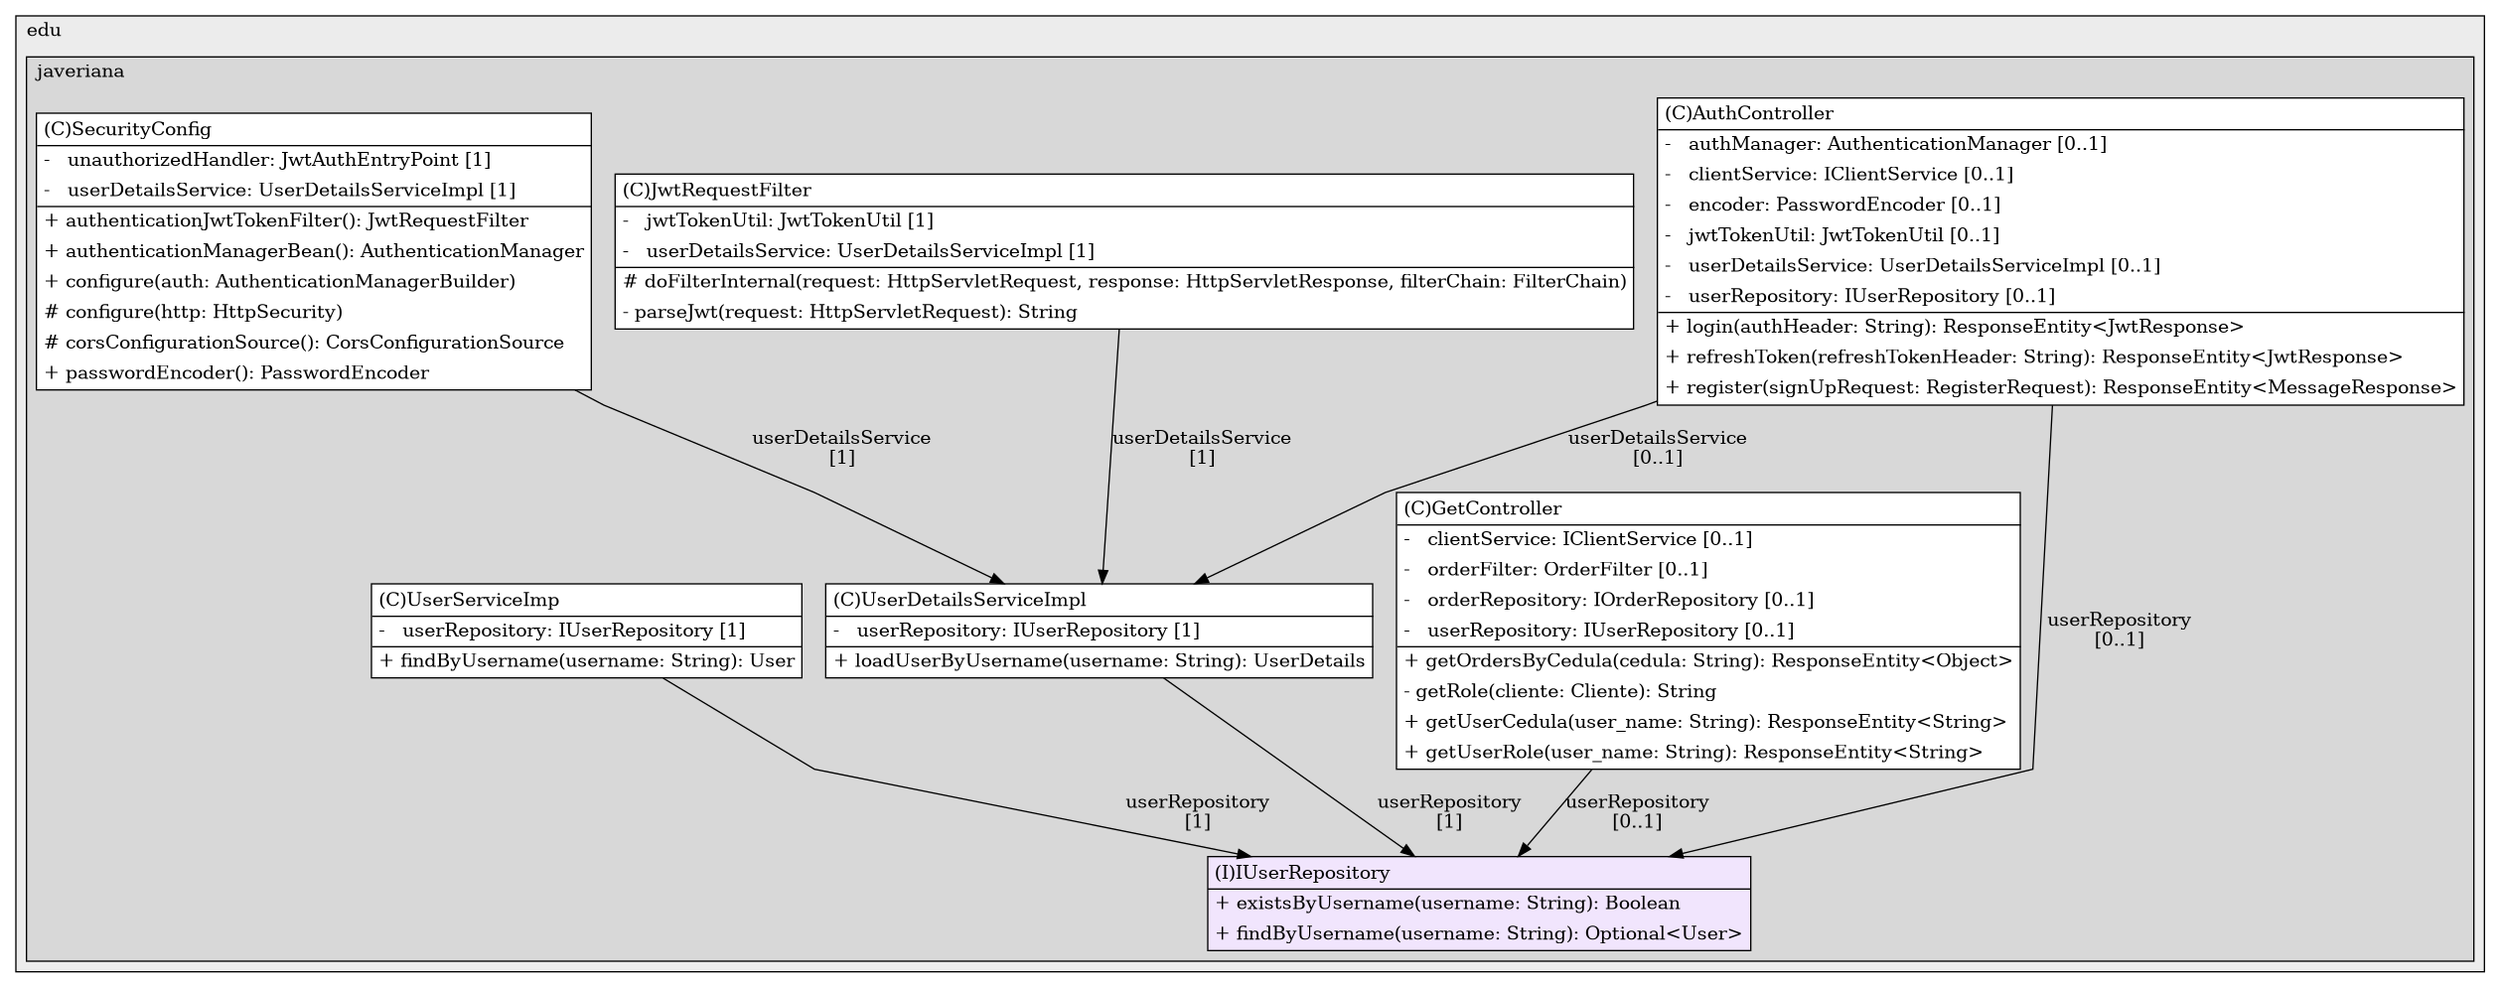 @startuml

/' diagram meta data start
config=StructureConfiguration;
{
  "projectClassification": {
    "searchMode": "OpenProject", // OpenProject, AllProjects
    "includedProjects": "",
    "pathEndKeywords": "*.impl",
    "isClientPath": "",
    "isClientName": "",
    "isTestPath": "",
    "isTestName": "",
    "isMappingPath": "",
    "isMappingName": "",
    "isDataAccessPath": "",
    "isDataAccessName": "",
    "isDataStructurePath": "",
    "isDataStructureName": "",
    "isInterfaceStructuresPath": "",
    "isInterfaceStructuresName": "",
    "isEntryPointPath": "",
    "isEntryPointName": "",
    "treatFinalFieldsAsMandatory": false
  },
  "graphRestriction": {
    "classPackageExcludeFilter": "",
    "classPackageIncludeFilter": "",
    "classNameExcludeFilter": "",
    "classNameIncludeFilter": "",
    "methodNameExcludeFilter": "",
    "methodNameIncludeFilter": "",
    "removeByInheritance": "", // inheritance/annotation based filtering is done in a second step
    "removeByAnnotation": "",
    "removeByClassPackage": "", // cleanup the graph after inheritance/annotation based filtering is done
    "removeByClassName": "",
    "cutMappings": false,
    "cutEnum": true,
    "cutTests": true,
    "cutClient": true,
    "cutDataAccess": false,
    "cutInterfaceStructures": false,
    "cutDataStructures": false,
    "cutGetterAndSetter": true,
    "cutConstructors": true
  },
  "graphTraversal": {
    "forwardDepth": 3,
    "backwardDepth": 3,
    "classPackageExcludeFilter": "",
    "classPackageIncludeFilter": "",
    "classNameExcludeFilter": "",
    "classNameIncludeFilter": "",
    "methodNameExcludeFilter": "",
    "methodNameIncludeFilter": "",
    "hideMappings": false,
    "hideDataStructures": false,
    "hidePrivateMethods": true,
    "hideInterfaceCalls": true, // indirection: implementation -> interface (is hidden) -> implementation
    "onlyShowApplicationEntryPoints": false, // root node is included
    "useMethodCallsForStructureDiagram": "ForwardOnly" // ForwardOnly, BothDirections, No
  },
  "details": {
    "aggregation": "GroupByClass", // ByClass, GroupByClass, None
    "showClassGenericTypes": true,
    "showMethods": true,
    "showMethodParameterNames": true,
    "showMethodParameterTypes": true,
    "showMethodReturnType": true,
    "showPackageLevels": 2,
    "showDetailedClassStructure": true
  },
  "rootClass": "co.edu.javeriana.ctai.tgsecurity.repository.interfaces.IUserRepository",
  "extensionCallbackMethod": "" // qualified.class.name#methodName - signature: public static String method(String)
}
diagram meta data end '/



digraph g {
    rankdir="TB"
    splines=polyline
    

'nodes 
subgraph cluster_100278 { 
   	label=edu
	labeljust=l
	fillcolor="#ececec"
	style=filled
   
   subgraph cluster_496592481 { 
   	label=javeriana
	labeljust=l
	fillcolor="#d8d8d8"
	style=filled
   
   AuthController1732437575[
	label=<<TABLE BORDER="1" CELLBORDER="0" CELLPADDING="4" CELLSPACING="0">
<TR><TD ALIGN="LEFT" >(C)AuthController</TD></TR>
<HR/>
<TR><TD ALIGN="LEFT" >-   authManager: AuthenticationManager [0..1]</TD></TR>
<TR><TD ALIGN="LEFT" >-   clientService: IClientService [0..1]</TD></TR>
<TR><TD ALIGN="LEFT" >-   encoder: PasswordEncoder [0..1]</TD></TR>
<TR><TD ALIGN="LEFT" >-   jwtTokenUtil: JwtTokenUtil [0..1]</TD></TR>
<TR><TD ALIGN="LEFT" >-   userDetailsService: UserDetailsServiceImpl [0..1]</TD></TR>
<TR><TD ALIGN="LEFT" >-   userRepository: IUserRepository [0..1]</TD></TR>
<HR/>
<TR><TD ALIGN="LEFT" >+ login(authHeader: String): ResponseEntity&lt;JwtResponse&gt;</TD></TR>
<TR><TD ALIGN="LEFT" >+ refreshToken(refreshTokenHeader: String): ResponseEntity&lt;JwtResponse&gt;</TD></TR>
<TR><TD ALIGN="LEFT" >+ register(signUpRequest: RegisterRequest): ResponseEntity&lt;MessageResponse&gt;</TD></TR>
</TABLE>>
	style=filled
	margin=0
	shape=plaintext
	fillcolor="#FFFFFF"
];

GetController1649190291[
	label=<<TABLE BORDER="1" CELLBORDER="0" CELLPADDING="4" CELLSPACING="0">
<TR><TD ALIGN="LEFT" >(C)GetController</TD></TR>
<HR/>
<TR><TD ALIGN="LEFT" >-   clientService: IClientService [0..1]</TD></TR>
<TR><TD ALIGN="LEFT" >-   orderFilter: OrderFilter [0..1]</TD></TR>
<TR><TD ALIGN="LEFT" >-   orderRepository: IOrderRepository [0..1]</TD></TR>
<TR><TD ALIGN="LEFT" >-   userRepository: IUserRepository [0..1]</TD></TR>
<HR/>
<TR><TD ALIGN="LEFT" >+ getOrdersByCedula(cedula: String): ResponseEntity&lt;Object&gt;</TD></TR>
<TR><TD ALIGN="LEFT" >- getRole(cliente: Cliente): String</TD></TR>
<TR><TD ALIGN="LEFT" >+ getUserCedula(user_name: String): ResponseEntity&lt;String&gt;</TD></TR>
<TR><TD ALIGN="LEFT" >+ getUserRole(user_name: String): ResponseEntity&lt;String&gt;</TD></TR>
</TABLE>>
	style=filled
	margin=0
	shape=plaintext
	fillcolor="#FFFFFF"
];

IUserRepository1435144217[
	label=<<TABLE BORDER="1" CELLBORDER="0" CELLPADDING="4" CELLSPACING="0">
<TR><TD ALIGN="LEFT" >(I)IUserRepository</TD></TR>
<HR/>
<TR><TD ALIGN="LEFT" >+ existsByUsername(username: String): Boolean</TD></TR>
<TR><TD ALIGN="LEFT" >+ findByUsername(username: String): Optional&lt;User&gt;</TD></TR>
</TABLE>>
	style=filled
	margin=0
	shape=plaintext
	fillcolor="#F1E5FD"
];

JwtRequestFilter1992771287[
	label=<<TABLE BORDER="1" CELLBORDER="0" CELLPADDING="4" CELLSPACING="0">
<TR><TD ALIGN="LEFT" >(C)JwtRequestFilter</TD></TR>
<HR/>
<TR><TD ALIGN="LEFT" >-   jwtTokenUtil: JwtTokenUtil [1]</TD></TR>
<TR><TD ALIGN="LEFT" >-   userDetailsService: UserDetailsServiceImpl [1]</TD></TR>
<HR/>
<TR><TD ALIGN="LEFT" ># doFilterInternal(request: HttpServletRequest, response: HttpServletResponse, filterChain: FilterChain)</TD></TR>
<TR><TD ALIGN="LEFT" >- parseJwt(request: HttpServletRequest): String</TD></TR>
</TABLE>>
	style=filled
	margin=0
	shape=plaintext
	fillcolor="#FFFFFF"
];

SecurityConfig2036242528[
	label=<<TABLE BORDER="1" CELLBORDER="0" CELLPADDING="4" CELLSPACING="0">
<TR><TD ALIGN="LEFT" >(C)SecurityConfig</TD></TR>
<HR/>
<TR><TD ALIGN="LEFT" >-   unauthorizedHandler: JwtAuthEntryPoint [1]</TD></TR>
<TR><TD ALIGN="LEFT" >-   userDetailsService: UserDetailsServiceImpl [1]</TD></TR>
<HR/>
<TR><TD ALIGN="LEFT" >+ authenticationJwtTokenFilter(): JwtRequestFilter</TD></TR>
<TR><TD ALIGN="LEFT" >+ authenticationManagerBean(): AuthenticationManager</TD></TR>
<TR><TD ALIGN="LEFT" >+ configure(auth: AuthenticationManagerBuilder)</TD></TR>
<TR><TD ALIGN="LEFT" ># configure(http: HttpSecurity)</TD></TR>
<TR><TD ALIGN="LEFT" ># corsConfigurationSource(): CorsConfigurationSource</TD></TR>
<TR><TD ALIGN="LEFT" >+ passwordEncoder(): PasswordEncoder</TD></TR>
</TABLE>>
	style=filled
	margin=0
	shape=plaintext
	fillcolor="#FFFFFF"
];

UserDetailsServiceImpl468659198[
	label=<<TABLE BORDER="1" CELLBORDER="0" CELLPADDING="4" CELLSPACING="0">
<TR><TD ALIGN="LEFT" >(C)UserDetailsServiceImpl</TD></TR>
<HR/>
<TR><TD ALIGN="LEFT" >-   userRepository: IUserRepository [1]</TD></TR>
<HR/>
<TR><TD ALIGN="LEFT" >+ loadUserByUsername(username: String): UserDetails</TD></TR>
</TABLE>>
	style=filled
	margin=0
	shape=plaintext
	fillcolor="#FFFFFF"
];

UserServiceImp1642994765[
	label=<<TABLE BORDER="1" CELLBORDER="0" CELLPADDING="4" CELLSPACING="0">
<TR><TD ALIGN="LEFT" >(C)UserServiceImp</TD></TR>
<HR/>
<TR><TD ALIGN="LEFT" >-   userRepository: IUserRepository [1]</TD></TR>
<HR/>
<TR><TD ALIGN="LEFT" >+ findByUsername(username: String): User</TD></TR>
</TABLE>>
	style=filled
	margin=0
	shape=plaintext
	fillcolor="#FFFFFF"
];
} 
} 

'edges    
AuthController1732437575 -> IUserRepository1435144217[label="userRepository
[0..1]"];
AuthController1732437575 -> UserDetailsServiceImpl468659198[label="userDetailsService
[0..1]"];
GetController1649190291 -> IUserRepository1435144217[label="userRepository
[0..1]"];
JwtRequestFilter1992771287 -> UserDetailsServiceImpl468659198[label="userDetailsService
[1]"];
SecurityConfig2036242528 -> UserDetailsServiceImpl468659198[label="userDetailsService
[1]"];
UserDetailsServiceImpl468659198 -> IUserRepository1435144217[label="userRepository
[1]"];
UserServiceImp1642994765 -> IUserRepository1435144217[label="userRepository
[1]"];
    
}
@enduml